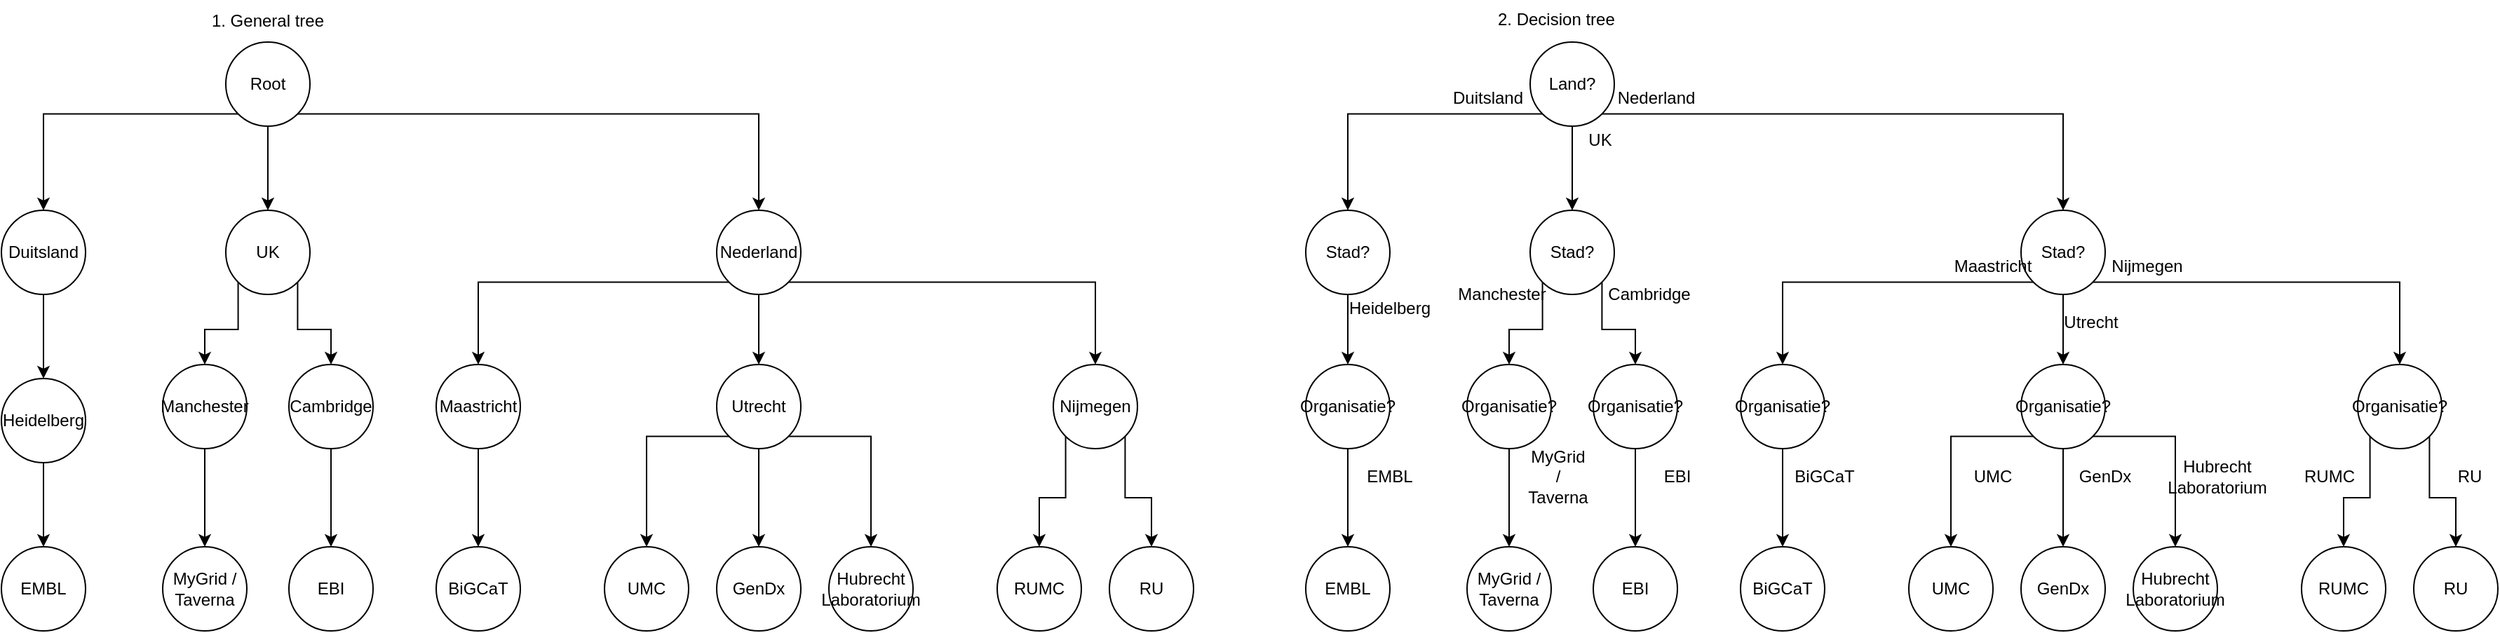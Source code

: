 <mxfile version="14.0.4" type="github">
  <diagram id="ynSm4ies3AohdqwCY75u" name="Page-1">
    <mxGraphModel dx="1422" dy="763" grid="1" gridSize="10" guides="1" tooltips="1" connect="1" arrows="1" fold="1" page="1" pageScale="1" pageWidth="850" pageHeight="1100" math="0" shadow="0">
      <root>
        <mxCell id="0" />
        <mxCell id="1" parent="0" />
        <mxCell id="PlGeKxx-NIN7YSxcfEhY-20" style="edgeStyle=orthogonalEdgeStyle;rounded=0;orthogonalLoop=1;jettySize=auto;html=1;exitX=1;exitY=1;exitDx=0;exitDy=0;" edge="1" parent="1" source="PlGeKxx-NIN7YSxcfEhY-1" target="PlGeKxx-NIN7YSxcfEhY-2">
          <mxGeometry relative="1" as="geometry" />
        </mxCell>
        <mxCell id="PlGeKxx-NIN7YSxcfEhY-21" style="edgeStyle=orthogonalEdgeStyle;rounded=0;orthogonalLoop=1;jettySize=auto;html=1;exitX=0.5;exitY=1;exitDx=0;exitDy=0;entryX=0.5;entryY=0;entryDx=0;entryDy=0;" edge="1" parent="1" source="PlGeKxx-NIN7YSxcfEhY-1" target="PlGeKxx-NIN7YSxcfEhY-6">
          <mxGeometry relative="1" as="geometry" />
        </mxCell>
        <mxCell id="PlGeKxx-NIN7YSxcfEhY-22" style="edgeStyle=orthogonalEdgeStyle;rounded=0;orthogonalLoop=1;jettySize=auto;html=1;exitX=0;exitY=1;exitDx=0;exitDy=0;entryX=0.5;entryY=0;entryDx=0;entryDy=0;" edge="1" parent="1" source="PlGeKxx-NIN7YSxcfEhY-1" target="PlGeKxx-NIN7YSxcfEhY-4">
          <mxGeometry relative="1" as="geometry" />
        </mxCell>
        <mxCell id="PlGeKxx-NIN7YSxcfEhY-1" value="Root" style="ellipse;whiteSpace=wrap;html=1;aspect=fixed;" vertex="1" parent="1">
          <mxGeometry x="200" y="40" width="60" height="60" as="geometry" />
        </mxCell>
        <mxCell id="PlGeKxx-NIN7YSxcfEhY-23" style="edgeStyle=orthogonalEdgeStyle;rounded=0;orthogonalLoop=1;jettySize=auto;html=1;exitX=0;exitY=1;exitDx=0;exitDy=0;entryX=0.5;entryY=0;entryDx=0;entryDy=0;" edge="1" parent="1" source="PlGeKxx-NIN7YSxcfEhY-2" target="PlGeKxx-NIN7YSxcfEhY-8">
          <mxGeometry relative="1" as="geometry" />
        </mxCell>
        <mxCell id="PlGeKxx-NIN7YSxcfEhY-24" style="edgeStyle=orthogonalEdgeStyle;rounded=0;orthogonalLoop=1;jettySize=auto;html=1;exitX=0.5;exitY=1;exitDx=0;exitDy=0;entryX=0.5;entryY=0;entryDx=0;entryDy=0;" edge="1" parent="1" source="PlGeKxx-NIN7YSxcfEhY-2" target="PlGeKxx-NIN7YSxcfEhY-9">
          <mxGeometry relative="1" as="geometry" />
        </mxCell>
        <mxCell id="PlGeKxx-NIN7YSxcfEhY-25" style="edgeStyle=orthogonalEdgeStyle;rounded=0;orthogonalLoop=1;jettySize=auto;html=1;exitX=1;exitY=1;exitDx=0;exitDy=0;entryX=0.5;entryY=0;entryDx=0;entryDy=0;" edge="1" parent="1" source="PlGeKxx-NIN7YSxcfEhY-2" target="PlGeKxx-NIN7YSxcfEhY-3">
          <mxGeometry relative="1" as="geometry" />
        </mxCell>
        <mxCell id="PlGeKxx-NIN7YSxcfEhY-2" value="Nederland" style="ellipse;whiteSpace=wrap;html=1;aspect=fixed;" vertex="1" parent="1">
          <mxGeometry x="550" y="160" width="60" height="60" as="geometry" />
        </mxCell>
        <mxCell id="PlGeKxx-NIN7YSxcfEhY-26" style="edgeStyle=orthogonalEdgeStyle;rounded=0;orthogonalLoop=1;jettySize=auto;html=1;exitX=0;exitY=1;exitDx=0;exitDy=0;entryX=0.5;entryY=0;entryDx=0;entryDy=0;" edge="1" parent="1" source="PlGeKxx-NIN7YSxcfEhY-3" target="PlGeKxx-NIN7YSxcfEhY-17">
          <mxGeometry relative="1" as="geometry" />
        </mxCell>
        <mxCell id="PlGeKxx-NIN7YSxcfEhY-27" style="edgeStyle=orthogonalEdgeStyle;rounded=0;orthogonalLoop=1;jettySize=auto;html=1;exitX=1;exitY=1;exitDx=0;exitDy=0;" edge="1" parent="1" source="PlGeKxx-NIN7YSxcfEhY-3" target="PlGeKxx-NIN7YSxcfEhY-18">
          <mxGeometry relative="1" as="geometry" />
        </mxCell>
        <mxCell id="PlGeKxx-NIN7YSxcfEhY-3" value="Nijmegen" style="ellipse;whiteSpace=wrap;html=1;aspect=fixed;" vertex="1" parent="1">
          <mxGeometry x="790" y="270" width="60" height="60" as="geometry" />
        </mxCell>
        <mxCell id="PlGeKxx-NIN7YSxcfEhY-32" style="edgeStyle=orthogonalEdgeStyle;rounded=0;orthogonalLoop=1;jettySize=auto;html=1;exitX=0.5;exitY=1;exitDx=0;exitDy=0;entryX=0.5;entryY=0;entryDx=0;entryDy=0;" edge="1" parent="1" source="PlGeKxx-NIN7YSxcfEhY-4" target="PlGeKxx-NIN7YSxcfEhY-11">
          <mxGeometry relative="1" as="geometry" />
        </mxCell>
        <mxCell id="PlGeKxx-NIN7YSxcfEhY-4" value="Duitsland" style="ellipse;whiteSpace=wrap;html=1;aspect=fixed;" vertex="1" parent="1">
          <mxGeometry x="40" y="160" width="60" height="60" as="geometry" />
        </mxCell>
        <mxCell id="PlGeKxx-NIN7YSxcfEhY-37" style="edgeStyle=orthogonalEdgeStyle;rounded=0;orthogonalLoop=1;jettySize=auto;html=1;exitX=0;exitY=1;exitDx=0;exitDy=0;entryX=0.5;entryY=0;entryDx=0;entryDy=0;" edge="1" parent="1" source="PlGeKxx-NIN7YSxcfEhY-6" target="PlGeKxx-NIN7YSxcfEhY-10">
          <mxGeometry relative="1" as="geometry" />
        </mxCell>
        <mxCell id="PlGeKxx-NIN7YSxcfEhY-38" style="edgeStyle=orthogonalEdgeStyle;rounded=0;orthogonalLoop=1;jettySize=auto;html=1;exitX=1;exitY=1;exitDx=0;exitDy=0;" edge="1" parent="1" source="PlGeKxx-NIN7YSxcfEhY-6" target="PlGeKxx-NIN7YSxcfEhY-7">
          <mxGeometry relative="1" as="geometry" />
        </mxCell>
        <mxCell id="PlGeKxx-NIN7YSxcfEhY-6" value="UK" style="ellipse;whiteSpace=wrap;html=1;aspect=fixed;" vertex="1" parent="1">
          <mxGeometry x="200" y="160" width="60" height="60" as="geometry" />
        </mxCell>
        <mxCell id="PlGeKxx-NIN7YSxcfEhY-39" style="edgeStyle=orthogonalEdgeStyle;rounded=0;orthogonalLoop=1;jettySize=auto;html=1;exitX=0.5;exitY=1;exitDx=0;exitDy=0;" edge="1" parent="1" source="PlGeKxx-NIN7YSxcfEhY-7" target="PlGeKxx-NIN7YSxcfEhY-35">
          <mxGeometry relative="1" as="geometry" />
        </mxCell>
        <mxCell id="PlGeKxx-NIN7YSxcfEhY-7" value="Cambridge" style="ellipse;whiteSpace=wrap;html=1;aspect=fixed;" vertex="1" parent="1">
          <mxGeometry x="245" y="270" width="60" height="60" as="geometry" />
        </mxCell>
        <mxCell id="PlGeKxx-NIN7YSxcfEhY-31" style="edgeStyle=orthogonalEdgeStyle;rounded=0;orthogonalLoop=1;jettySize=auto;html=1;exitX=0.5;exitY=1;exitDx=0;exitDy=0;entryX=0.5;entryY=0;entryDx=0;entryDy=0;" edge="1" parent="1" source="PlGeKxx-NIN7YSxcfEhY-8" target="PlGeKxx-NIN7YSxcfEhY-19">
          <mxGeometry relative="1" as="geometry" />
        </mxCell>
        <mxCell id="PlGeKxx-NIN7YSxcfEhY-8" value="Maastricht" style="ellipse;whiteSpace=wrap;html=1;aspect=fixed;" vertex="1" parent="1">
          <mxGeometry x="350" y="270" width="60" height="60" as="geometry" />
        </mxCell>
        <mxCell id="PlGeKxx-NIN7YSxcfEhY-28" style="edgeStyle=orthogonalEdgeStyle;rounded=0;orthogonalLoop=1;jettySize=auto;html=1;exitX=1;exitY=1;exitDx=0;exitDy=0;" edge="1" parent="1" source="PlGeKxx-NIN7YSxcfEhY-9" target="PlGeKxx-NIN7YSxcfEhY-16">
          <mxGeometry relative="1" as="geometry" />
        </mxCell>
        <mxCell id="PlGeKxx-NIN7YSxcfEhY-29" style="edgeStyle=orthogonalEdgeStyle;rounded=0;orthogonalLoop=1;jettySize=auto;html=1;exitX=0.5;exitY=1;exitDx=0;exitDy=0;entryX=0.5;entryY=0;entryDx=0;entryDy=0;" edge="1" parent="1" source="PlGeKxx-NIN7YSxcfEhY-9" target="PlGeKxx-NIN7YSxcfEhY-15">
          <mxGeometry relative="1" as="geometry" />
        </mxCell>
        <mxCell id="PlGeKxx-NIN7YSxcfEhY-30" style="edgeStyle=orthogonalEdgeStyle;rounded=0;orthogonalLoop=1;jettySize=auto;html=1;exitX=0;exitY=1;exitDx=0;exitDy=0;entryX=0.5;entryY=0;entryDx=0;entryDy=0;" edge="1" parent="1" source="PlGeKxx-NIN7YSxcfEhY-9" target="PlGeKxx-NIN7YSxcfEhY-14">
          <mxGeometry relative="1" as="geometry" />
        </mxCell>
        <mxCell id="PlGeKxx-NIN7YSxcfEhY-9" value="Utrecht" style="ellipse;whiteSpace=wrap;html=1;aspect=fixed;" vertex="1" parent="1">
          <mxGeometry x="550" y="270" width="60" height="60" as="geometry" />
        </mxCell>
        <mxCell id="PlGeKxx-NIN7YSxcfEhY-36" style="edgeStyle=orthogonalEdgeStyle;rounded=0;orthogonalLoop=1;jettySize=auto;html=1;entryX=0.5;entryY=0;entryDx=0;entryDy=0;" edge="1" parent="1" source="PlGeKxx-NIN7YSxcfEhY-10" target="PlGeKxx-NIN7YSxcfEhY-34">
          <mxGeometry relative="1" as="geometry" />
        </mxCell>
        <mxCell id="PlGeKxx-NIN7YSxcfEhY-10" value="Manchester" style="ellipse;whiteSpace=wrap;html=1;aspect=fixed;" vertex="1" parent="1">
          <mxGeometry x="155" y="270" width="60" height="60" as="geometry" />
        </mxCell>
        <mxCell id="PlGeKxx-NIN7YSxcfEhY-33" style="edgeStyle=orthogonalEdgeStyle;rounded=0;orthogonalLoop=1;jettySize=auto;html=1;exitX=0.5;exitY=1;exitDx=0;exitDy=0;entryX=0.5;entryY=0;entryDx=0;entryDy=0;" edge="1" parent="1" source="PlGeKxx-NIN7YSxcfEhY-11" target="PlGeKxx-NIN7YSxcfEhY-13">
          <mxGeometry relative="1" as="geometry" />
        </mxCell>
        <mxCell id="PlGeKxx-NIN7YSxcfEhY-11" value="Heidelberg" style="ellipse;whiteSpace=wrap;html=1;aspect=fixed;" vertex="1" parent="1">
          <mxGeometry x="40" y="280" width="60" height="60" as="geometry" />
        </mxCell>
        <mxCell id="PlGeKxx-NIN7YSxcfEhY-13" value="EMBL" style="ellipse;whiteSpace=wrap;html=1;aspect=fixed;" vertex="1" parent="1">
          <mxGeometry x="40" y="400" width="60" height="60" as="geometry" />
        </mxCell>
        <mxCell id="PlGeKxx-NIN7YSxcfEhY-14" value="UMC" style="ellipse;whiteSpace=wrap;html=1;aspect=fixed;" vertex="1" parent="1">
          <mxGeometry x="470" y="400" width="60" height="60" as="geometry" />
        </mxCell>
        <mxCell id="PlGeKxx-NIN7YSxcfEhY-15" value="GenDx" style="ellipse;whiteSpace=wrap;html=1;aspect=fixed;" vertex="1" parent="1">
          <mxGeometry x="550" y="400" width="60" height="60" as="geometry" />
        </mxCell>
        <mxCell id="PlGeKxx-NIN7YSxcfEhY-16" value="Hubrecht Laboratorium" style="ellipse;whiteSpace=wrap;html=1;aspect=fixed;" vertex="1" parent="1">
          <mxGeometry x="630" y="400" width="60" height="60" as="geometry" />
        </mxCell>
        <mxCell id="PlGeKxx-NIN7YSxcfEhY-17" value="RUMC" style="ellipse;whiteSpace=wrap;html=1;aspect=fixed;" vertex="1" parent="1">
          <mxGeometry x="750" y="400" width="60" height="60" as="geometry" />
        </mxCell>
        <mxCell id="PlGeKxx-NIN7YSxcfEhY-18" value="RU" style="ellipse;whiteSpace=wrap;html=1;aspect=fixed;" vertex="1" parent="1">
          <mxGeometry x="830" y="400" width="60" height="60" as="geometry" />
        </mxCell>
        <mxCell id="PlGeKxx-NIN7YSxcfEhY-19" value="BiGCaT" style="ellipse;whiteSpace=wrap;html=1;aspect=fixed;" vertex="1" parent="1">
          <mxGeometry x="350" y="400" width="60" height="60" as="geometry" />
        </mxCell>
        <mxCell id="PlGeKxx-NIN7YSxcfEhY-34" value="MyGrid / Taverna" style="ellipse;whiteSpace=wrap;html=1;aspect=fixed;" vertex="1" parent="1">
          <mxGeometry x="155" y="400" width="60" height="60" as="geometry" />
        </mxCell>
        <mxCell id="PlGeKxx-NIN7YSxcfEhY-35" value="EBI" style="ellipse;whiteSpace=wrap;html=1;aspect=fixed;" vertex="1" parent="1">
          <mxGeometry x="245" y="400" width="60" height="60" as="geometry" />
        </mxCell>
        <mxCell id="PlGeKxx-NIN7YSxcfEhY-40" style="edgeStyle=orthogonalEdgeStyle;rounded=0;orthogonalLoop=1;jettySize=auto;html=1;exitX=1;exitY=1;exitDx=0;exitDy=0;" edge="1" parent="1" source="PlGeKxx-NIN7YSxcfEhY-43" target="PlGeKxx-NIN7YSxcfEhY-47">
          <mxGeometry relative="1" as="geometry" />
        </mxCell>
        <mxCell id="PlGeKxx-NIN7YSxcfEhY-41" style="edgeStyle=orthogonalEdgeStyle;rounded=0;orthogonalLoop=1;jettySize=auto;html=1;exitX=0.5;exitY=1;exitDx=0;exitDy=0;entryX=0.5;entryY=0;entryDx=0;entryDy=0;" edge="1" parent="1" source="PlGeKxx-NIN7YSxcfEhY-43" target="PlGeKxx-NIN7YSxcfEhY-55">
          <mxGeometry relative="1" as="geometry" />
        </mxCell>
        <mxCell id="PlGeKxx-NIN7YSxcfEhY-42" style="edgeStyle=orthogonalEdgeStyle;rounded=0;orthogonalLoop=1;jettySize=auto;html=1;exitX=0;exitY=1;exitDx=0;exitDy=0;entryX=0.5;entryY=0;entryDx=0;entryDy=0;" edge="1" parent="1" source="PlGeKxx-NIN7YSxcfEhY-43" target="PlGeKxx-NIN7YSxcfEhY-52">
          <mxGeometry relative="1" as="geometry" />
        </mxCell>
        <mxCell id="PlGeKxx-NIN7YSxcfEhY-43" value="Land?" style="ellipse;whiteSpace=wrap;html=1;aspect=fixed;" vertex="1" parent="1">
          <mxGeometry x="1130" y="40" width="60" height="60" as="geometry" />
        </mxCell>
        <mxCell id="PlGeKxx-NIN7YSxcfEhY-44" style="edgeStyle=orthogonalEdgeStyle;rounded=0;orthogonalLoop=1;jettySize=auto;html=1;exitX=0;exitY=1;exitDx=0;exitDy=0;entryX=0.5;entryY=0;entryDx=0;entryDy=0;" edge="1" parent="1" source="PlGeKxx-NIN7YSxcfEhY-47" target="PlGeKxx-NIN7YSxcfEhY-59">
          <mxGeometry relative="1" as="geometry" />
        </mxCell>
        <mxCell id="PlGeKxx-NIN7YSxcfEhY-45" style="edgeStyle=orthogonalEdgeStyle;rounded=0;orthogonalLoop=1;jettySize=auto;html=1;exitX=0.5;exitY=1;exitDx=0;exitDy=0;entryX=0.5;entryY=0;entryDx=0;entryDy=0;" edge="1" parent="1" source="PlGeKxx-NIN7YSxcfEhY-47" target="PlGeKxx-NIN7YSxcfEhY-63">
          <mxGeometry relative="1" as="geometry" />
        </mxCell>
        <mxCell id="PlGeKxx-NIN7YSxcfEhY-46" style="edgeStyle=orthogonalEdgeStyle;rounded=0;orthogonalLoop=1;jettySize=auto;html=1;exitX=1;exitY=1;exitDx=0;exitDy=0;entryX=0.5;entryY=0;entryDx=0;entryDy=0;" edge="1" parent="1" source="PlGeKxx-NIN7YSxcfEhY-47" target="PlGeKxx-NIN7YSxcfEhY-50">
          <mxGeometry relative="1" as="geometry" />
        </mxCell>
        <mxCell id="PlGeKxx-NIN7YSxcfEhY-47" value="Stad?" style="ellipse;whiteSpace=wrap;html=1;aspect=fixed;" vertex="1" parent="1">
          <mxGeometry x="1480" y="160" width="60" height="60" as="geometry" />
        </mxCell>
        <mxCell id="PlGeKxx-NIN7YSxcfEhY-48" style="edgeStyle=orthogonalEdgeStyle;rounded=0;orthogonalLoop=1;jettySize=auto;html=1;exitX=0;exitY=1;exitDx=0;exitDy=0;entryX=0.5;entryY=0;entryDx=0;entryDy=0;" edge="1" parent="1" source="PlGeKxx-NIN7YSxcfEhY-50" target="PlGeKxx-NIN7YSxcfEhY-72">
          <mxGeometry relative="1" as="geometry" />
        </mxCell>
        <mxCell id="PlGeKxx-NIN7YSxcfEhY-49" style="edgeStyle=orthogonalEdgeStyle;rounded=0;orthogonalLoop=1;jettySize=auto;html=1;exitX=1;exitY=1;exitDx=0;exitDy=0;" edge="1" parent="1" source="PlGeKxx-NIN7YSxcfEhY-50" target="PlGeKxx-NIN7YSxcfEhY-73">
          <mxGeometry relative="1" as="geometry" />
        </mxCell>
        <mxCell id="PlGeKxx-NIN7YSxcfEhY-50" value="Organisatie?" style="ellipse;whiteSpace=wrap;html=1;aspect=fixed;" vertex="1" parent="1">
          <mxGeometry x="1720" y="270" width="60" height="60" as="geometry" />
        </mxCell>
        <mxCell id="PlGeKxx-NIN7YSxcfEhY-51" style="edgeStyle=orthogonalEdgeStyle;rounded=0;orthogonalLoop=1;jettySize=auto;html=1;exitX=0.5;exitY=1;exitDx=0;exitDy=0;entryX=0.5;entryY=0;entryDx=0;entryDy=0;" edge="1" parent="1" source="PlGeKxx-NIN7YSxcfEhY-52" target="PlGeKxx-NIN7YSxcfEhY-67">
          <mxGeometry relative="1" as="geometry" />
        </mxCell>
        <mxCell id="PlGeKxx-NIN7YSxcfEhY-52" value="Stad?" style="ellipse;whiteSpace=wrap;html=1;aspect=fixed;" vertex="1" parent="1">
          <mxGeometry x="970" y="160" width="60" height="60" as="geometry" />
        </mxCell>
        <mxCell id="PlGeKxx-NIN7YSxcfEhY-53" style="edgeStyle=orthogonalEdgeStyle;rounded=0;orthogonalLoop=1;jettySize=auto;html=1;exitX=0;exitY=1;exitDx=0;exitDy=0;entryX=0.5;entryY=0;entryDx=0;entryDy=0;" edge="1" parent="1" source="PlGeKxx-NIN7YSxcfEhY-55" target="PlGeKxx-NIN7YSxcfEhY-65">
          <mxGeometry relative="1" as="geometry" />
        </mxCell>
        <mxCell id="PlGeKxx-NIN7YSxcfEhY-54" style="edgeStyle=orthogonalEdgeStyle;rounded=0;orthogonalLoop=1;jettySize=auto;html=1;exitX=1;exitY=1;exitDx=0;exitDy=0;" edge="1" parent="1" source="PlGeKxx-NIN7YSxcfEhY-55" target="PlGeKxx-NIN7YSxcfEhY-57">
          <mxGeometry relative="1" as="geometry" />
        </mxCell>
        <mxCell id="PlGeKxx-NIN7YSxcfEhY-55" value="Stad?" style="ellipse;whiteSpace=wrap;html=1;aspect=fixed;" vertex="1" parent="1">
          <mxGeometry x="1130" y="160" width="60" height="60" as="geometry" />
        </mxCell>
        <mxCell id="PlGeKxx-NIN7YSxcfEhY-56" style="edgeStyle=orthogonalEdgeStyle;rounded=0;orthogonalLoop=1;jettySize=auto;html=1;exitX=0.5;exitY=1;exitDx=0;exitDy=0;" edge="1" parent="1" source="PlGeKxx-NIN7YSxcfEhY-57" target="PlGeKxx-NIN7YSxcfEhY-76">
          <mxGeometry relative="1" as="geometry" />
        </mxCell>
        <mxCell id="PlGeKxx-NIN7YSxcfEhY-57" value="Organisatie?" style="ellipse;whiteSpace=wrap;html=1;aspect=fixed;" vertex="1" parent="1">
          <mxGeometry x="1175" y="270" width="60" height="60" as="geometry" />
        </mxCell>
        <mxCell id="PlGeKxx-NIN7YSxcfEhY-58" style="edgeStyle=orthogonalEdgeStyle;rounded=0;orthogonalLoop=1;jettySize=auto;html=1;exitX=0.5;exitY=1;exitDx=0;exitDy=0;entryX=0.5;entryY=0;entryDx=0;entryDy=0;" edge="1" parent="1" source="PlGeKxx-NIN7YSxcfEhY-59" target="PlGeKxx-NIN7YSxcfEhY-74">
          <mxGeometry relative="1" as="geometry" />
        </mxCell>
        <mxCell id="PlGeKxx-NIN7YSxcfEhY-59" value="Organisatie?" style="ellipse;whiteSpace=wrap;html=1;aspect=fixed;" vertex="1" parent="1">
          <mxGeometry x="1280" y="270" width="60" height="60" as="geometry" />
        </mxCell>
        <mxCell id="PlGeKxx-NIN7YSxcfEhY-60" style="edgeStyle=orthogonalEdgeStyle;rounded=0;orthogonalLoop=1;jettySize=auto;html=1;exitX=1;exitY=1;exitDx=0;exitDy=0;" edge="1" parent="1" source="PlGeKxx-NIN7YSxcfEhY-63" target="PlGeKxx-NIN7YSxcfEhY-71">
          <mxGeometry relative="1" as="geometry" />
        </mxCell>
        <mxCell id="PlGeKxx-NIN7YSxcfEhY-61" style="edgeStyle=orthogonalEdgeStyle;rounded=0;orthogonalLoop=1;jettySize=auto;html=1;exitX=0.5;exitY=1;exitDx=0;exitDy=0;entryX=0.5;entryY=0;entryDx=0;entryDy=0;" edge="1" parent="1" source="PlGeKxx-NIN7YSxcfEhY-63" target="PlGeKxx-NIN7YSxcfEhY-70">
          <mxGeometry relative="1" as="geometry" />
        </mxCell>
        <mxCell id="PlGeKxx-NIN7YSxcfEhY-62" style="edgeStyle=orthogonalEdgeStyle;rounded=0;orthogonalLoop=1;jettySize=auto;html=1;exitX=0;exitY=1;exitDx=0;exitDy=0;entryX=0.5;entryY=0;entryDx=0;entryDy=0;" edge="1" parent="1" source="PlGeKxx-NIN7YSxcfEhY-63" target="PlGeKxx-NIN7YSxcfEhY-69">
          <mxGeometry relative="1" as="geometry" />
        </mxCell>
        <mxCell id="PlGeKxx-NIN7YSxcfEhY-63" value="Organisatie?" style="ellipse;whiteSpace=wrap;html=1;aspect=fixed;" vertex="1" parent="1">
          <mxGeometry x="1480" y="270" width="60" height="60" as="geometry" />
        </mxCell>
        <mxCell id="PlGeKxx-NIN7YSxcfEhY-64" style="edgeStyle=orthogonalEdgeStyle;rounded=0;orthogonalLoop=1;jettySize=auto;html=1;entryX=0.5;entryY=0;entryDx=0;entryDy=0;" edge="1" parent="1" source="PlGeKxx-NIN7YSxcfEhY-65" target="PlGeKxx-NIN7YSxcfEhY-75">
          <mxGeometry relative="1" as="geometry" />
        </mxCell>
        <mxCell id="PlGeKxx-NIN7YSxcfEhY-65" value="Organisatie?" style="ellipse;whiteSpace=wrap;html=1;aspect=fixed;" vertex="1" parent="1">
          <mxGeometry x="1085" y="270" width="60" height="60" as="geometry" />
        </mxCell>
        <mxCell id="PlGeKxx-NIN7YSxcfEhY-66" style="edgeStyle=orthogonalEdgeStyle;rounded=0;orthogonalLoop=1;jettySize=auto;html=1;exitX=0.5;exitY=1;exitDx=0;exitDy=0;entryX=0.5;entryY=0;entryDx=0;entryDy=0;" edge="1" parent="1" source="PlGeKxx-NIN7YSxcfEhY-67" target="PlGeKxx-NIN7YSxcfEhY-68">
          <mxGeometry relative="1" as="geometry" />
        </mxCell>
        <mxCell id="PlGeKxx-NIN7YSxcfEhY-67" value="Organisatie?" style="ellipse;whiteSpace=wrap;html=1;aspect=fixed;" vertex="1" parent="1">
          <mxGeometry x="970" y="270" width="60" height="60" as="geometry" />
        </mxCell>
        <mxCell id="PlGeKxx-NIN7YSxcfEhY-68" value="EMBL" style="ellipse;whiteSpace=wrap;html=1;aspect=fixed;" vertex="1" parent="1">
          <mxGeometry x="970" y="400" width="60" height="60" as="geometry" />
        </mxCell>
        <mxCell id="PlGeKxx-NIN7YSxcfEhY-69" value="UMC" style="ellipse;whiteSpace=wrap;html=1;aspect=fixed;" vertex="1" parent="1">
          <mxGeometry x="1400" y="400" width="60" height="60" as="geometry" />
        </mxCell>
        <mxCell id="PlGeKxx-NIN7YSxcfEhY-70" value="GenDx" style="ellipse;whiteSpace=wrap;html=1;aspect=fixed;" vertex="1" parent="1">
          <mxGeometry x="1480" y="400" width="60" height="60" as="geometry" />
        </mxCell>
        <mxCell id="PlGeKxx-NIN7YSxcfEhY-71" value="Hubrecht Laboratorium" style="ellipse;whiteSpace=wrap;html=1;aspect=fixed;" vertex="1" parent="1">
          <mxGeometry x="1560" y="400" width="60" height="60" as="geometry" />
        </mxCell>
        <mxCell id="PlGeKxx-NIN7YSxcfEhY-72" value="RUMC" style="ellipse;whiteSpace=wrap;html=1;aspect=fixed;" vertex="1" parent="1">
          <mxGeometry x="1680" y="400" width="60" height="60" as="geometry" />
        </mxCell>
        <mxCell id="PlGeKxx-NIN7YSxcfEhY-73" value="RU" style="ellipse;whiteSpace=wrap;html=1;aspect=fixed;" vertex="1" parent="1">
          <mxGeometry x="1760" y="400" width="60" height="60" as="geometry" />
        </mxCell>
        <mxCell id="PlGeKxx-NIN7YSxcfEhY-74" value="BiGCaT" style="ellipse;whiteSpace=wrap;html=1;aspect=fixed;" vertex="1" parent="1">
          <mxGeometry x="1280" y="400" width="60" height="60" as="geometry" />
        </mxCell>
        <mxCell id="PlGeKxx-NIN7YSxcfEhY-75" value="MyGrid / Taverna" style="ellipse;whiteSpace=wrap;html=1;aspect=fixed;" vertex="1" parent="1">
          <mxGeometry x="1085" y="400" width="60" height="60" as="geometry" />
        </mxCell>
        <mxCell id="PlGeKxx-NIN7YSxcfEhY-76" value="EBI" style="ellipse;whiteSpace=wrap;html=1;aspect=fixed;" vertex="1" parent="1">
          <mxGeometry x="1175" y="400" width="60" height="60" as="geometry" />
        </mxCell>
        <mxCell id="PlGeKxx-NIN7YSxcfEhY-78" value="2. Decision tree" style="text;whiteSpace=wrap;html=1;" vertex="1" parent="1">
          <mxGeometry x="1105" y="10" width="110" height="30" as="geometry" />
        </mxCell>
        <mxCell id="PlGeKxx-NIN7YSxcfEhY-79" value="1. General tree" style="text;html=1;strokeColor=none;fillColor=none;align=center;verticalAlign=middle;whiteSpace=wrap;rounded=0;" vertex="1" parent="1">
          <mxGeometry x="155" y="15" width="150" height="20" as="geometry" />
        </mxCell>
        <mxCell id="PlGeKxx-NIN7YSxcfEhY-80" value="Duitsland" style="text;html=1;strokeColor=none;fillColor=none;align=center;verticalAlign=middle;whiteSpace=wrap;rounded=0;" vertex="1" parent="1">
          <mxGeometry x="1080" y="70" width="40" height="20" as="geometry" />
        </mxCell>
        <mxCell id="PlGeKxx-NIN7YSxcfEhY-81" value="UK" style="text;html=1;strokeColor=none;fillColor=none;align=center;verticalAlign=middle;whiteSpace=wrap;rounded=0;" vertex="1" parent="1">
          <mxGeometry x="1160" y="100" width="40" height="20" as="geometry" />
        </mxCell>
        <mxCell id="PlGeKxx-NIN7YSxcfEhY-82" value="Nederland" style="text;html=1;strokeColor=none;fillColor=none;align=center;verticalAlign=middle;whiteSpace=wrap;rounded=0;" vertex="1" parent="1">
          <mxGeometry x="1200" y="70" width="40" height="20" as="geometry" />
        </mxCell>
        <mxCell id="PlGeKxx-NIN7YSxcfEhY-83" value="Heidelberg" style="text;html=1;strokeColor=none;fillColor=none;align=center;verticalAlign=middle;whiteSpace=wrap;rounded=0;" vertex="1" parent="1">
          <mxGeometry x="1010" y="220" width="40" height="20" as="geometry" />
        </mxCell>
        <mxCell id="PlGeKxx-NIN7YSxcfEhY-84" value="Cambridge" style="text;html=1;strokeColor=none;fillColor=none;align=center;verticalAlign=middle;whiteSpace=wrap;rounded=0;" vertex="1" parent="1">
          <mxGeometry x="1195" y="210" width="40" height="20" as="geometry" />
        </mxCell>
        <mxCell id="PlGeKxx-NIN7YSxcfEhY-85" value="Manchester" style="text;html=1;strokeColor=none;fillColor=none;align=center;verticalAlign=middle;whiteSpace=wrap;rounded=0;" vertex="1" parent="1">
          <mxGeometry x="1090" y="210" width="40" height="20" as="geometry" />
        </mxCell>
        <mxCell id="PlGeKxx-NIN7YSxcfEhY-86" value="Maastricht" style="text;html=1;strokeColor=none;fillColor=none;align=center;verticalAlign=middle;whiteSpace=wrap;rounded=0;" vertex="1" parent="1">
          <mxGeometry x="1440" y="190" width="40" height="20" as="geometry" />
        </mxCell>
        <mxCell id="PlGeKxx-NIN7YSxcfEhY-87" value="Nijmegen" style="text;html=1;strokeColor=none;fillColor=none;align=center;verticalAlign=middle;whiteSpace=wrap;rounded=0;" vertex="1" parent="1">
          <mxGeometry x="1550" y="190" width="40" height="20" as="geometry" />
        </mxCell>
        <mxCell id="PlGeKxx-NIN7YSxcfEhY-88" value="Utrecht" style="text;html=1;strokeColor=none;fillColor=none;align=center;verticalAlign=middle;whiteSpace=wrap;rounded=0;" vertex="1" parent="1">
          <mxGeometry x="1510" y="230" width="40" height="20" as="geometry" />
        </mxCell>
        <mxCell id="PlGeKxx-NIN7YSxcfEhY-89" value="EMBL" style="text;html=1;strokeColor=none;fillColor=none;align=center;verticalAlign=middle;whiteSpace=wrap;rounded=0;" vertex="1" parent="1">
          <mxGeometry x="1010" y="340" width="40" height="20" as="geometry" />
        </mxCell>
        <mxCell id="PlGeKxx-NIN7YSxcfEhY-90" value="MyGrid / Taverna" style="text;html=1;strokeColor=none;fillColor=none;align=center;verticalAlign=middle;whiteSpace=wrap;rounded=0;" vertex="1" parent="1">
          <mxGeometry x="1130" y="340" width="40" height="20" as="geometry" />
        </mxCell>
        <mxCell id="PlGeKxx-NIN7YSxcfEhY-91" value="EBI" style="text;html=1;strokeColor=none;fillColor=none;align=center;verticalAlign=middle;whiteSpace=wrap;rounded=0;" vertex="1" parent="1">
          <mxGeometry x="1215" y="340" width="40" height="20" as="geometry" />
        </mxCell>
        <mxCell id="PlGeKxx-NIN7YSxcfEhY-92" value="BiGCaT" style="text;html=1;strokeColor=none;fillColor=none;align=center;verticalAlign=middle;whiteSpace=wrap;rounded=0;" vertex="1" parent="1">
          <mxGeometry x="1320" y="340" width="40" height="20" as="geometry" />
        </mxCell>
        <mxCell id="PlGeKxx-NIN7YSxcfEhY-93" value="UMC" style="text;html=1;strokeColor=none;fillColor=none;align=center;verticalAlign=middle;whiteSpace=wrap;rounded=0;" vertex="1" parent="1">
          <mxGeometry x="1440" y="340" width="40" height="20" as="geometry" />
        </mxCell>
        <mxCell id="PlGeKxx-NIN7YSxcfEhY-94" value="GenDx" style="text;html=1;strokeColor=none;fillColor=none;align=center;verticalAlign=middle;whiteSpace=wrap;rounded=0;" vertex="1" parent="1">
          <mxGeometry x="1520" y="340" width="40" height="20" as="geometry" />
        </mxCell>
        <mxCell id="PlGeKxx-NIN7YSxcfEhY-95" value="Hubrecht Laboratorium" style="text;html=1;strokeColor=none;fillColor=none;align=center;verticalAlign=middle;whiteSpace=wrap;rounded=0;" vertex="1" parent="1">
          <mxGeometry x="1600" y="340" width="40" height="20" as="geometry" />
        </mxCell>
        <mxCell id="PlGeKxx-NIN7YSxcfEhY-96" value="RUMC" style="text;html=1;strokeColor=none;fillColor=none;align=center;verticalAlign=middle;whiteSpace=wrap;rounded=0;" vertex="1" parent="1">
          <mxGeometry x="1680" y="340" width="40" height="20" as="geometry" />
        </mxCell>
        <mxCell id="PlGeKxx-NIN7YSxcfEhY-97" value="RU" style="text;html=1;strokeColor=none;fillColor=none;align=center;verticalAlign=middle;whiteSpace=wrap;rounded=0;" vertex="1" parent="1">
          <mxGeometry x="1780" y="340" width="40" height="20" as="geometry" />
        </mxCell>
      </root>
    </mxGraphModel>
  </diagram>
</mxfile>
